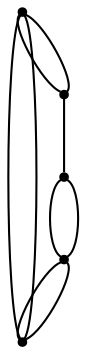 graph {
  node [shape=point,comment="{\"directed\":false,\"doi\":\"10.1007/978-3-030-04414-5_36\",\"figure\":\"10 (2)\"}"]

  v0 [pos="1242.9875366354024,1287.1664238577885"]
  v1 [pos="1267.2654355414177,1262.8910480608013"]
  v2 [pos="1218.7129125328986,1311.4408776340192"]
  v3 [pos="1199.2973337803624,1194.9195825095876"]
  v4 [pos="1199.2973337803624,1311.4408776340192"]

  v0 -- v1 [id="-1",pos="1242.9875366354024,1287.1664238577885 1242.9938318887546,1273.760242058165 1253.8580402292766,1262.8919700815577 1267.2654355414177,1262.8910480608013"]
  v2 -- v0 [id="-2",pos="1218.7129125328986,1311.4408776340192 1218.7150109506827,1298.0346958343955 1229.5834161267728,1287.1664238577885 1242.9875366354024,1287.1664238577885"]
  v3 -- v4 [id="-3",pos="1199.2973337803624,1194.9195825095876 1257.558631785624,1194.9195825095876 1257.558631785624,1194.9195825095876 1257.558631785624,1194.9195825095876 1335.237734138041,1272.5977328533045 1335.237734138041,1272.5977328533045 1335.237734138041,1272.5977328533045 1335.237734138041,1330.8604152199484 1335.237734138041,1330.8604152199484 1335.237734138041,1330.8604152199484 1335.237734138041,1350.2799528058777 1335.237734138041,1350.2799528058777 1335.237734138041,1350.2799528058777 1238.138983374355,1350.2799528058777 1238.138983374355,1350.2799528058777 1238.138983374355,1350.2799528058777 1199.2973337803624,1311.4408776340192 1199.2973337803624,1311.4408776340192 1199.2973337803624,1311.4408776340192"]
  v4 -- v3 [id="-5",pos="1199.2973337803624,1311.4408776340192 1199.2973337803624,1194.9195825095876 1199.2973337803624,1194.9195825095876 1199.2973337803624,1194.9195825095876"]
  v3 -- v1 [id="-6",pos="1199.2973337803624,1194.9195825095876 1267.2654355414177,1262.8910480608013 1267.2654355414177,1262.8910480608013 1267.2654355414177,1262.8910480608013"]
  v3 -- v1 [id="-10",pos="1199.2973337803624,1194.9195825095876 1236.8345305737002,1194.9195825095876 1267.2685831680938,1225.3490653304343 1267.2654355414177,1262.8910480608013"]
  v4 -- v2 [id="-11",pos="1199.2973337803624,1311.4408776340192 1218.7129125328986,1311.4408776340192 1218.7129125328986,1311.4408776340192 1218.7129125328986,1311.4408776340192"]
  v2 -- v0 [id="-12",pos="1218.7129125328986,1311.4408776340192 1239.597447322674,1311.4408776340192 1239.597447322674,1311.4408776340192 1239.597447322674,1311.4408776340192 1246.6027289467813,1297.2053858546456 1246.6027289467813,1297.2053858546456 1246.6027289467813,1297.2053858546456 1239.3849348307276,1297.2053858546456 1239.3849348307276,1297.2053858546456 1239.3849348307276,1297.2053858546456 1242.9938318887546,1308.0445346928748 1242.9938318887546,1308.0445346928748 1242.9938318887546,1308.0445346928748 1228.7623624774576,1315.0497304626292 1228.7623624774576,1315.0497304626292 1228.7623624774576,1315.0497304626292 1228.7623624774576,1307.8320248054092 1228.7623624774576,1307.8320248054092 1228.7623624774576,1307.8320248054092 1239.597447322674,1311.4408776340192 1239.597447322674,1311.4408776340192 1239.597447322674,1311.4408776340192 1242.9875366354024,1287.1664238577885 1242.9875366354024,1287.1664238577885 1242.9875366354024,1287.1664238577885"]
  v0 -- v1 [id="-14",pos="1242.9875366354024,1287.1664238577885 1263.8721986020132,1287.1665510330652 1263.8721986020132,1287.1665510330652 1263.8721986020132,1287.1665510330652 1267.2654355414177,1262.8910480608013 1267.2654355414177,1262.8910480608013 1267.2654355414177,1262.8910480608013"]
}